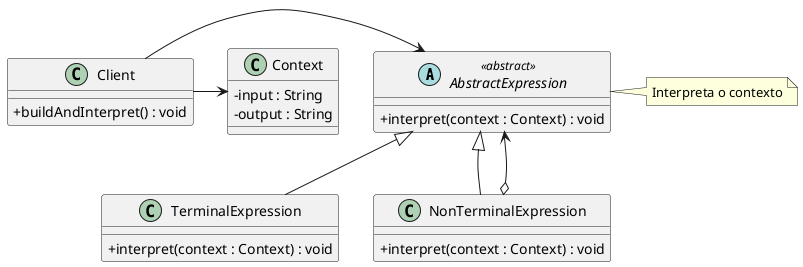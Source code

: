 @startuml InterpreterWithClient
    skinparam classAttributeIconSize 0

    abstract class AbstractExpression <<abstract>> {
        +interpret(context : Context) : void
    }

    class TerminalExpression {
        +interpret(context : Context) : void
    }

    class NonTerminalExpression {
        +interpret(context : Context) : void
    }

    class Context {
        -input : String
        -output : String
    }
    
    class Client {
        +buildAndInterpret() : void
    }

    AbstractExpression <|-- TerminalExpression
    AbstractExpression <|-- NonTerminalExpression
    NonTerminalExpression o--> AbstractExpression
    Client -> AbstractExpression
    Client -> Context
    note right of AbstractExpression : Interpreta o contexto
@enduml

